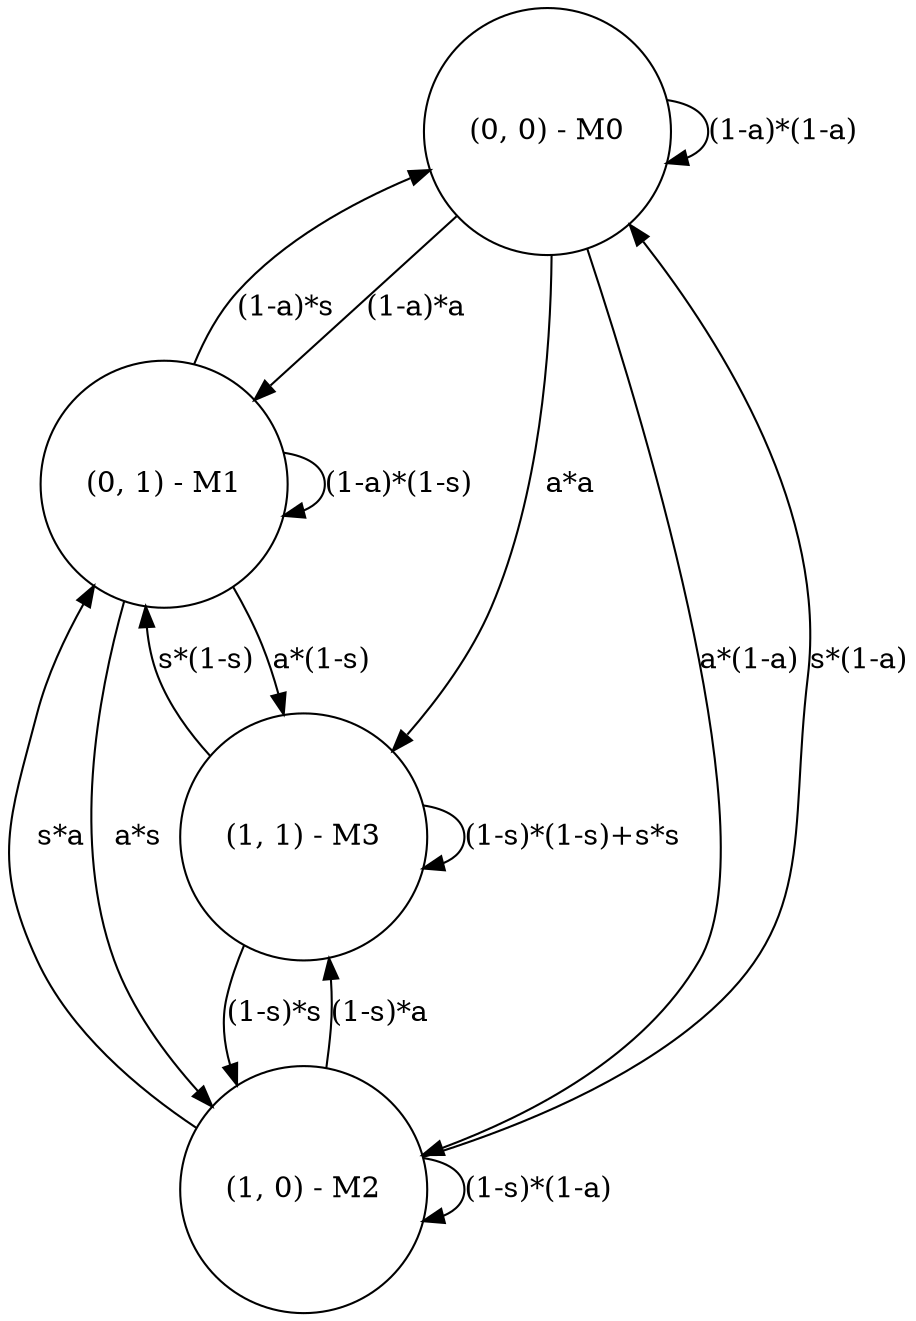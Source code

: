digraph finite_state_machine {
    size="12.5"
    rankdir="TD";
    node [shape = circle];

    00 [label="(0, 0) - M0"];
    01 [label="(0, 1) - M1"];
    10 [label="(1, 0) - M2"];
    11 [label="(1, 1) - M3"];
    
    00 -> 00 [label = "(1-a)*(1-a)"];
    00 -> 01 [label = "(1-a)*a"];
    00 -> 10 [label = "a*(1-a)"];
    00 -> 11 [label = "a*a"];
    
    01 -> 00 [label = "(1-a)*s"];
    01 -> 01 [label = "(1-a)*(1-s)"];
    01 -> 10 [label = "a*s"];
    01 -> 11 [label = "a*(1-s)"];
    
    10 -> 00 [label = "s*(1-a)"];
    10 -> 01 [label = "s*a"];
    10 -> 10 [label = "(1-s)*(1-a)"];
    10 -> 11 [label = "(1-s)*a"];
    
    /* 11 -> 00 [label = "0"]; */
    11 -> 01 [label = "s*(1-s)"];
    11 -> 10 [label = "(1-s)*s"];
    11 -> 11 [label = "(1-s)*(1-s)+s*s"];
}